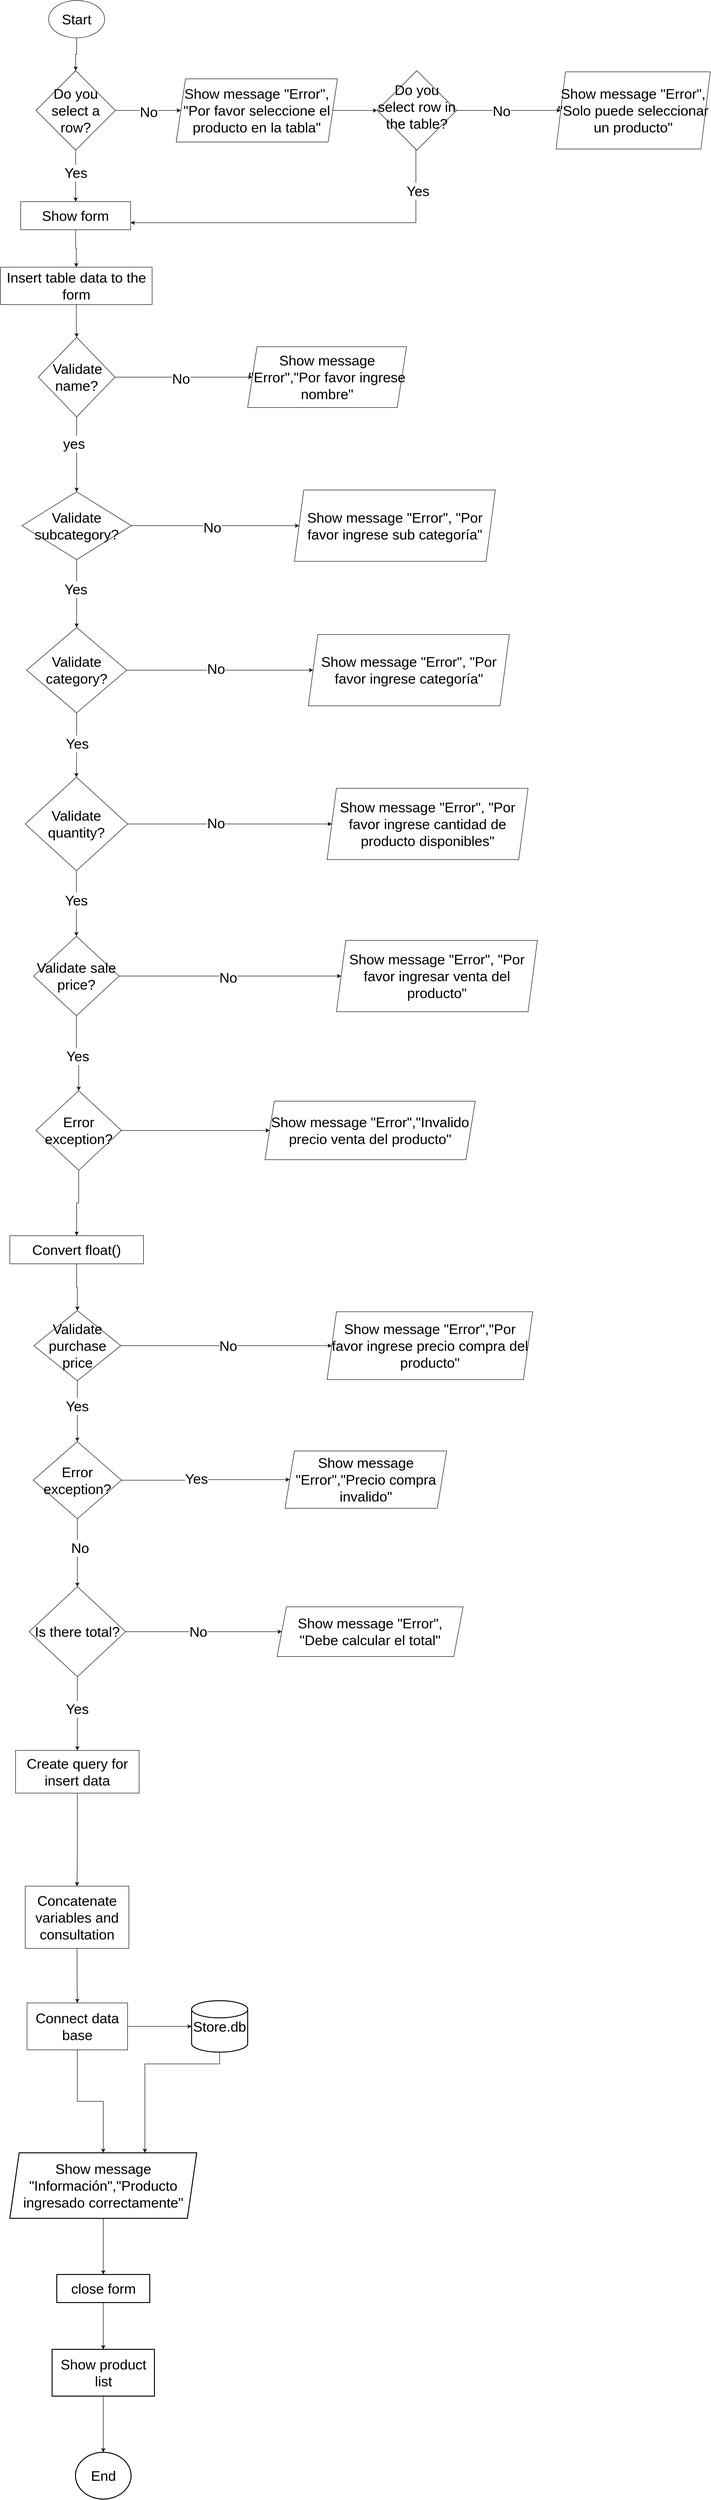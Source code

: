 <mxfile version="24.5.1" type="device">
  <diagram id="C5RBs43oDa-KdzZeNtuy" name="Page-1">
    <mxGraphModel dx="1956" dy="2351" grid="1" gridSize="10" guides="1" tooltips="1" connect="1" arrows="1" fold="1" page="1" pageScale="1" pageWidth="827" pageHeight="1169" math="0" shadow="0">
      <root>
        <mxCell id="WIyWlLk6GJQsqaUBKTNV-0" />
        <mxCell id="WIyWlLk6GJQsqaUBKTNV-1" parent="WIyWlLk6GJQsqaUBKTNV-0" />
        <mxCell id="6CFoSN56iau0GfFFgzYf-2" value="" style="edgeStyle=orthogonalEdgeStyle;rounded=0;orthogonalLoop=1;jettySize=auto;html=1;" edge="1" parent="WIyWlLk6GJQsqaUBKTNV-1" source="6CFoSN56iau0GfFFgzYf-6" target="6CFoSN56iau0GfFFgzYf-11">
          <mxGeometry relative="1" as="geometry" />
        </mxCell>
        <mxCell id="6CFoSN56iau0GfFFgzYf-3" value="&lt;font style=&quot;font-size: 30px;&quot;&gt;yes&lt;/font&gt;" style="edgeLabel;html=1;align=center;verticalAlign=middle;resizable=0;points=[];" vertex="1" connectable="0" parent="6CFoSN56iau0GfFFgzYf-2">
          <mxGeometry x="-0.296" y="-6" relative="1" as="geometry">
            <mxPoint as="offset" />
          </mxGeometry>
        </mxCell>
        <mxCell id="6CFoSN56iau0GfFFgzYf-4" value="" style="edgeStyle=orthogonalEdgeStyle;rounded=0;orthogonalLoop=1;jettySize=auto;html=1;" edge="1" parent="WIyWlLk6GJQsqaUBKTNV-1" source="6CFoSN56iau0GfFFgzYf-6" target="6CFoSN56iau0GfFFgzYf-66">
          <mxGeometry relative="1" as="geometry" />
        </mxCell>
        <mxCell id="6CFoSN56iau0GfFFgzYf-5" value="&lt;font style=&quot;font-size: 30px;&quot;&gt;No&lt;/font&gt;" style="edgeLabel;html=1;align=center;verticalAlign=middle;resizable=0;points=[];" vertex="1" connectable="0" parent="6CFoSN56iau0GfFFgzYf-4">
          <mxGeometry x="-0.045" y="-3" relative="1" as="geometry">
            <mxPoint as="offset" />
          </mxGeometry>
        </mxCell>
        <mxCell id="6CFoSN56iau0GfFFgzYf-6" value="&amp;nbsp;&lt;font style=&quot;font-size: 30px;&quot;&gt;Validate name?&lt;/font&gt;" style="rhombus;whiteSpace=wrap;html=1;" vertex="1" parent="WIyWlLk6GJQsqaUBKTNV-1">
          <mxGeometry x="332" y="220" width="164" height="170" as="geometry" />
        </mxCell>
        <mxCell id="6CFoSN56iau0GfFFgzYf-7" value="" style="edgeStyle=orthogonalEdgeStyle;rounded=0;orthogonalLoop=1;jettySize=auto;html=1;" edge="1" parent="WIyWlLk6GJQsqaUBKTNV-1" source="6CFoSN56iau0GfFFgzYf-11" target="6CFoSN56iau0GfFFgzYf-16">
          <mxGeometry relative="1" as="geometry" />
        </mxCell>
        <mxCell id="6CFoSN56iau0GfFFgzYf-8" value="&lt;font style=&quot;font-size: 30px;&quot;&gt;Yes&lt;/font&gt;" style="edgeLabel;html=1;align=center;verticalAlign=middle;resizable=0;points=[];" vertex="1" connectable="0" parent="6CFoSN56iau0GfFFgzYf-7">
          <mxGeometry x="-0.138" y="-2" relative="1" as="geometry">
            <mxPoint as="offset" />
          </mxGeometry>
        </mxCell>
        <mxCell id="6CFoSN56iau0GfFFgzYf-9" value="" style="edgeStyle=orthogonalEdgeStyle;rounded=0;orthogonalLoop=1;jettySize=auto;html=1;" edge="1" parent="WIyWlLk6GJQsqaUBKTNV-1" source="6CFoSN56iau0GfFFgzYf-11" target="6CFoSN56iau0GfFFgzYf-67">
          <mxGeometry relative="1" as="geometry" />
        </mxCell>
        <mxCell id="6CFoSN56iau0GfFFgzYf-10" value="&lt;font style=&quot;font-size: 30px;&quot;&gt;No&lt;/font&gt;" style="edgeLabel;html=1;align=center;verticalAlign=middle;resizable=0;points=[];" vertex="1" connectable="0" parent="6CFoSN56iau0GfFFgzYf-9">
          <mxGeometry x="-0.031" y="-2" relative="1" as="geometry">
            <mxPoint x="-1" y="1" as="offset" />
          </mxGeometry>
        </mxCell>
        <mxCell id="6CFoSN56iau0GfFFgzYf-11" value="&lt;font style=&quot;font-size: 30px;&quot;&gt;Validate subcategory?&lt;/font&gt;" style="rhombus;whiteSpace=wrap;html=1;" vertex="1" parent="WIyWlLk6GJQsqaUBKTNV-1">
          <mxGeometry x="297" y="550" width="234" height="145" as="geometry" />
        </mxCell>
        <mxCell id="6CFoSN56iau0GfFFgzYf-12" value="" style="edgeStyle=orthogonalEdgeStyle;rounded=0;orthogonalLoop=1;jettySize=auto;html=1;" edge="1" parent="WIyWlLk6GJQsqaUBKTNV-1" source="6CFoSN56iau0GfFFgzYf-16" target="6CFoSN56iau0GfFFgzYf-21">
          <mxGeometry relative="1" as="geometry" />
        </mxCell>
        <mxCell id="6CFoSN56iau0GfFFgzYf-13" value="&lt;font style=&quot;font-size: 30px;&quot;&gt;Yes&lt;/font&gt;" style="edgeLabel;html=1;align=center;verticalAlign=middle;resizable=0;points=[];" vertex="1" connectable="0" parent="6CFoSN56iau0GfFFgzYf-12">
          <mxGeometry x="-0.058" y="1" relative="1" as="geometry">
            <mxPoint as="offset" />
          </mxGeometry>
        </mxCell>
        <mxCell id="6CFoSN56iau0GfFFgzYf-14" value="" style="edgeStyle=orthogonalEdgeStyle;rounded=0;orthogonalLoop=1;jettySize=auto;html=1;" edge="1" parent="WIyWlLk6GJQsqaUBKTNV-1" source="6CFoSN56iau0GfFFgzYf-16" target="6CFoSN56iau0GfFFgzYf-68">
          <mxGeometry relative="1" as="geometry" />
        </mxCell>
        <mxCell id="6CFoSN56iau0GfFFgzYf-15" value="&lt;font style=&quot;font-size: 30px;&quot;&gt;No&lt;/font&gt;" style="edgeLabel;html=1;align=center;verticalAlign=middle;resizable=0;points=[];" vertex="1" connectable="0" parent="6CFoSN56iau0GfFFgzYf-14">
          <mxGeometry x="-0.04" y="4" relative="1" as="geometry">
            <mxPoint x="-1" as="offset" />
          </mxGeometry>
        </mxCell>
        <mxCell id="6CFoSN56iau0GfFFgzYf-16" value="&lt;font style=&quot;font-size: 30px;&quot;&gt;Validate category?&lt;/font&gt;" style="rhombus;whiteSpace=wrap;html=1;" vertex="1" parent="WIyWlLk6GJQsqaUBKTNV-1">
          <mxGeometry x="307" y="840" width="214" height="182.5" as="geometry" />
        </mxCell>
        <mxCell id="6CFoSN56iau0GfFFgzYf-17" value="" style="edgeStyle=orthogonalEdgeStyle;rounded=0;orthogonalLoop=1;jettySize=auto;html=1;" edge="1" parent="WIyWlLk6GJQsqaUBKTNV-1" source="6CFoSN56iau0GfFFgzYf-21" target="6CFoSN56iau0GfFFgzYf-26">
          <mxGeometry relative="1" as="geometry" />
        </mxCell>
        <mxCell id="6CFoSN56iau0GfFFgzYf-18" value="&lt;font style=&quot;font-size: 30px;&quot;&gt;Yes&lt;/font&gt;" style="edgeLabel;html=1;align=center;verticalAlign=middle;resizable=0;points=[];" vertex="1" connectable="0" parent="6CFoSN56iau0GfFFgzYf-17">
          <mxGeometry x="-0.107" y="-1" relative="1" as="geometry">
            <mxPoint as="offset" />
          </mxGeometry>
        </mxCell>
        <mxCell id="6CFoSN56iau0GfFFgzYf-19" value="" style="edgeStyle=orthogonalEdgeStyle;rounded=0;orthogonalLoop=1;jettySize=auto;html=1;" edge="1" parent="WIyWlLk6GJQsqaUBKTNV-1" source="6CFoSN56iau0GfFFgzYf-21" target="6CFoSN56iau0GfFFgzYf-69">
          <mxGeometry relative="1" as="geometry" />
        </mxCell>
        <mxCell id="6CFoSN56iau0GfFFgzYf-20" value="&lt;font style=&quot;font-size: 30px;&quot;&gt;No&lt;/font&gt;" style="edgeLabel;html=1;align=center;verticalAlign=middle;resizable=0;points=[];" vertex="1" connectable="0" parent="6CFoSN56iau0GfFFgzYf-19">
          <mxGeometry x="-0.133" y="3" relative="1" as="geometry">
            <mxPoint x="-1" y="1" as="offset" />
          </mxGeometry>
        </mxCell>
        <mxCell id="6CFoSN56iau0GfFFgzYf-21" value="&lt;font style=&quot;font-size: 30px;&quot;&gt;Validate quantity?&lt;/font&gt;" style="rhombus;whiteSpace=wrap;html=1;" vertex="1" parent="WIyWlLk6GJQsqaUBKTNV-1">
          <mxGeometry x="304" y="1160" width="219" height="200" as="geometry" />
        </mxCell>
        <mxCell id="6CFoSN56iau0GfFFgzYf-22" value="" style="edgeStyle=orthogonalEdgeStyle;rounded=0;orthogonalLoop=1;jettySize=auto;html=1;" edge="1" parent="WIyWlLk6GJQsqaUBKTNV-1" source="6CFoSN56iau0GfFFgzYf-26" target="6CFoSN56iau0GfFFgzYf-29">
          <mxGeometry relative="1" as="geometry" />
        </mxCell>
        <mxCell id="6CFoSN56iau0GfFFgzYf-23" value="&lt;font style=&quot;font-size: 30px;&quot;&gt;Yes&lt;/font&gt;" style="edgeLabel;html=1;align=center;verticalAlign=middle;resizable=0;points=[];" vertex="1" connectable="0" parent="6CFoSN56iau0GfFFgzYf-22">
          <mxGeometry x="-0.004" y="-6" relative="1" as="geometry">
            <mxPoint as="offset" />
          </mxGeometry>
        </mxCell>
        <mxCell id="6CFoSN56iau0GfFFgzYf-24" value="" style="edgeStyle=orthogonalEdgeStyle;rounded=0;orthogonalLoop=1;jettySize=auto;html=1;" edge="1" parent="WIyWlLk6GJQsqaUBKTNV-1" source="6CFoSN56iau0GfFFgzYf-26" target="6CFoSN56iau0GfFFgzYf-70">
          <mxGeometry relative="1" as="geometry" />
        </mxCell>
        <mxCell id="6CFoSN56iau0GfFFgzYf-25" value="&lt;font style=&quot;font-size: 30px;&quot;&gt;No&lt;/font&gt;" style="edgeLabel;html=1;align=center;verticalAlign=middle;resizable=0;points=[];" vertex="1" connectable="0" parent="6CFoSN56iau0GfFFgzYf-24">
          <mxGeometry x="-0.021" y="-2" relative="1" as="geometry">
            <mxPoint y="1" as="offset" />
          </mxGeometry>
        </mxCell>
        <mxCell id="6CFoSN56iau0GfFFgzYf-26" value="&lt;font style=&quot;font-size: 30px;&quot;&gt;Validate sale price?&lt;/font&gt;" style="rhombus;whiteSpace=wrap;html=1;" vertex="1" parent="WIyWlLk6GJQsqaUBKTNV-1">
          <mxGeometry x="322" y="1500" width="183" height="170" as="geometry" />
        </mxCell>
        <mxCell id="6CFoSN56iau0GfFFgzYf-27" value="" style="edgeStyle=orthogonalEdgeStyle;rounded=0;orthogonalLoop=1;jettySize=auto;html=1;" edge="1" parent="WIyWlLk6GJQsqaUBKTNV-1" source="6CFoSN56iau0GfFFgzYf-29" target="6CFoSN56iau0GfFFgzYf-31">
          <mxGeometry relative="1" as="geometry" />
        </mxCell>
        <mxCell id="6CFoSN56iau0GfFFgzYf-28" value="" style="edgeStyle=orthogonalEdgeStyle;rounded=0;orthogonalLoop=1;jettySize=auto;html=1;" edge="1" parent="WIyWlLk6GJQsqaUBKTNV-1" source="6CFoSN56iau0GfFFgzYf-29" target="6CFoSN56iau0GfFFgzYf-32">
          <mxGeometry relative="1" as="geometry" />
        </mxCell>
        <mxCell id="6CFoSN56iau0GfFFgzYf-29" value="&lt;font style=&quot;font-size: 30px;&quot;&gt;Error exception?&lt;/font&gt;" style="rhombus;whiteSpace=wrap;html=1;" vertex="1" parent="WIyWlLk6GJQsqaUBKTNV-1">
          <mxGeometry x="326.87" y="1830" width="183" height="170" as="geometry" />
        </mxCell>
        <mxCell id="6CFoSN56iau0GfFFgzYf-30" value="" style="edgeStyle=orthogonalEdgeStyle;rounded=0;orthogonalLoop=1;jettySize=auto;html=1;" edge="1" parent="WIyWlLk6GJQsqaUBKTNV-1" source="6CFoSN56iau0GfFFgzYf-31" target="6CFoSN56iau0GfFFgzYf-37">
          <mxGeometry relative="1" as="geometry" />
        </mxCell>
        <mxCell id="6CFoSN56iau0GfFFgzYf-31" value="&lt;font style=&quot;font-size: 30px;&quot;&gt;Convert float()&lt;/font&gt;" style="whiteSpace=wrap;html=1;" vertex="1" parent="WIyWlLk6GJQsqaUBKTNV-1">
          <mxGeometry x="271" y="2140" width="286" height="60" as="geometry" />
        </mxCell>
        <mxCell id="6CFoSN56iau0GfFFgzYf-32" value="&lt;font style=&quot;font-size: 30px;&quot;&gt;Show message &quot;Error&quot;,&quot;Invalido precio venta del producto&quot;&lt;/font&gt;" style="shape=parallelogram;perimeter=parallelogramPerimeter;whiteSpace=wrap;html=1;fixedSize=1;" vertex="1" parent="WIyWlLk6GJQsqaUBKTNV-1">
          <mxGeometry x="817" y="1852.5" width="450" height="125" as="geometry" />
        </mxCell>
        <mxCell id="6CFoSN56iau0GfFFgzYf-33" value="" style="edgeStyle=orthogonalEdgeStyle;rounded=0;orthogonalLoop=1;jettySize=auto;html=1;" edge="1" parent="WIyWlLk6GJQsqaUBKTNV-1" source="6CFoSN56iau0GfFFgzYf-37" target="6CFoSN56iau0GfFFgzYf-42">
          <mxGeometry relative="1" as="geometry" />
        </mxCell>
        <mxCell id="6CFoSN56iau0GfFFgzYf-34" value="&lt;font style=&quot;font-size: 30px;&quot;&gt;Yes&lt;/font&gt;" style="edgeLabel;html=1;align=center;verticalAlign=middle;resizable=0;points=[];" vertex="1" connectable="0" parent="6CFoSN56iau0GfFFgzYf-33">
          <mxGeometry x="-0.173" relative="1" as="geometry">
            <mxPoint x="-1" as="offset" />
          </mxGeometry>
        </mxCell>
        <mxCell id="6CFoSN56iau0GfFFgzYf-35" value="" style="edgeStyle=orthogonalEdgeStyle;rounded=0;orthogonalLoop=1;jettySize=auto;html=1;" edge="1" parent="WIyWlLk6GJQsqaUBKTNV-1" source="6CFoSN56iau0GfFFgzYf-37" target="6CFoSN56iau0GfFFgzYf-71">
          <mxGeometry relative="1" as="geometry" />
        </mxCell>
        <mxCell id="6CFoSN56iau0GfFFgzYf-36" value="&lt;font style=&quot;font-size: 30px;&quot;&gt;No&lt;/font&gt;" style="edgeLabel;html=1;align=center;verticalAlign=middle;resizable=0;points=[];" vertex="1" connectable="0" parent="6CFoSN56iau0GfFFgzYf-35">
          <mxGeometry x="0.014" relative="1" as="geometry">
            <mxPoint as="offset" />
          </mxGeometry>
        </mxCell>
        <mxCell id="6CFoSN56iau0GfFFgzYf-37" value="&lt;font style=&quot;font-size: 30px;&quot;&gt;Validate purchase price&lt;/font&gt;" style="rhombus;whiteSpace=wrap;html=1;" vertex="1" parent="WIyWlLk6GJQsqaUBKTNV-1">
          <mxGeometry x="322.5" y="2300" width="186" height="150" as="geometry" />
        </mxCell>
        <mxCell id="6CFoSN56iau0GfFFgzYf-38" value="" style="edgeStyle=orthogonalEdgeStyle;rounded=0;orthogonalLoop=1;jettySize=auto;html=1;" edge="1" parent="WIyWlLk6GJQsqaUBKTNV-1" source="6CFoSN56iau0GfFFgzYf-42" target="6CFoSN56iau0GfFFgzYf-43">
          <mxGeometry relative="1" as="geometry" />
        </mxCell>
        <mxCell id="6CFoSN56iau0GfFFgzYf-39" value="&lt;font style=&quot;font-size: 30px;&quot;&gt;Yes&lt;/font&gt;" style="edgeLabel;html=1;align=center;verticalAlign=middle;resizable=0;points=[];" vertex="1" connectable="0" parent="6CFoSN56iau0GfFFgzYf-38">
          <mxGeometry x="-0.109" y="4" relative="1" as="geometry">
            <mxPoint x="-1" as="offset" />
          </mxGeometry>
        </mxCell>
        <mxCell id="6CFoSN56iau0GfFFgzYf-40" value="" style="edgeStyle=orthogonalEdgeStyle;rounded=0;orthogonalLoop=1;jettySize=auto;html=1;" edge="1" parent="WIyWlLk6GJQsqaUBKTNV-1" source="6CFoSN56iau0GfFFgzYf-42" target="6CFoSN56iau0GfFFgzYf-48">
          <mxGeometry relative="1" as="geometry" />
        </mxCell>
        <mxCell id="6CFoSN56iau0GfFFgzYf-41" value="&lt;font style=&quot;font-size: 30px;&quot;&gt;No&lt;/font&gt;" style="edgeLabel;html=1;align=center;verticalAlign=middle;resizable=0;points=[];" vertex="1" connectable="0" parent="6CFoSN56iau0GfFFgzYf-40">
          <mxGeometry x="-0.164" y="5" relative="1" as="geometry">
            <mxPoint y="1" as="offset" />
          </mxGeometry>
        </mxCell>
        <mxCell id="6CFoSN56iau0GfFFgzYf-42" value="&lt;span style=&quot;font-size: 30px;&quot;&gt;Error exception?&lt;/span&gt;" style="rhombus;whiteSpace=wrap;html=1;" vertex="1" parent="WIyWlLk6GJQsqaUBKTNV-1">
          <mxGeometry x="321.12" y="2580" width="188.75" height="165" as="geometry" />
        </mxCell>
        <mxCell id="6CFoSN56iau0GfFFgzYf-43" value="&lt;br&gt;&lt;span style=&quot;color: rgb(0, 0, 0); font-family: Helvetica; font-size: 30px; font-style: normal; font-variant-ligatures: normal; font-variant-caps: normal; font-weight: 400; letter-spacing: normal; orphans: 2; text-align: center; text-indent: 0px; text-transform: none; widows: 2; word-spacing: 0px; -webkit-text-stroke-width: 0px; white-space: normal; background-color: rgb(251, 251, 251); text-decoration-thickness: initial; text-decoration-style: initial; text-decoration-color: initial; display: inline !important; float: none;&quot;&gt;Show message &quot;Error&quot;,&quot;Precio compra invalido&quot;&lt;/span&gt;&lt;div&gt;&lt;br/&gt;&lt;/div&gt;" style="shape=parallelogram;perimeter=parallelogramPerimeter;whiteSpace=wrap;html=1;fixedSize=1;" vertex="1" parent="WIyWlLk6GJQsqaUBKTNV-1">
          <mxGeometry x="860" y="2600" width="345.76" height="122.5" as="geometry" />
        </mxCell>
        <mxCell id="6CFoSN56iau0GfFFgzYf-44" value="" style="edgeStyle=orthogonalEdgeStyle;rounded=0;orthogonalLoop=1;jettySize=auto;html=1;" edge="1" parent="WIyWlLk6GJQsqaUBKTNV-1" source="6CFoSN56iau0GfFFgzYf-48" target="6CFoSN56iau0GfFFgzYf-49">
          <mxGeometry relative="1" as="geometry" />
        </mxCell>
        <mxCell id="6CFoSN56iau0GfFFgzYf-45" value="&lt;font style=&quot;font-size: 30px;&quot;&gt;No&lt;/font&gt;" style="edgeLabel;html=1;align=center;verticalAlign=middle;resizable=0;points=[];" vertex="1" connectable="0" parent="6CFoSN56iau0GfFFgzYf-44">
          <mxGeometry x="-0.068" y="1" relative="1" as="geometry">
            <mxPoint x="-1" as="offset" />
          </mxGeometry>
        </mxCell>
        <mxCell id="6CFoSN56iau0GfFFgzYf-46" value="" style="edgeStyle=orthogonalEdgeStyle;rounded=0;orthogonalLoop=1;jettySize=auto;html=1;" edge="1" parent="WIyWlLk6GJQsqaUBKTNV-1" source="6CFoSN56iau0GfFFgzYf-48" target="6CFoSN56iau0GfFFgzYf-51">
          <mxGeometry relative="1" as="geometry" />
        </mxCell>
        <mxCell id="6CFoSN56iau0GfFFgzYf-47" value="&lt;font style=&quot;font-size: 30px;&quot;&gt;Yes&lt;/font&gt;" style="edgeLabel;html=1;align=center;verticalAlign=middle;resizable=0;points=[];" vertex="1" connectable="0" parent="6CFoSN56iau0GfFFgzYf-46">
          <mxGeometry x="-0.128" y="-1" relative="1" as="geometry">
            <mxPoint as="offset" />
          </mxGeometry>
        </mxCell>
        <mxCell id="6CFoSN56iau0GfFFgzYf-48" value="&lt;font style=&quot;font-size: 30px;&quot;&gt;Is there total?&lt;/font&gt;" style="rhombus;whiteSpace=wrap;html=1;" vertex="1" parent="WIyWlLk6GJQsqaUBKTNV-1">
          <mxGeometry x="312.25" y="2890" width="206.5" height="192.5" as="geometry" />
        </mxCell>
        <mxCell id="6CFoSN56iau0GfFFgzYf-49" value="&lt;font style=&quot;font-size: 30px;&quot;&gt;Show message &quot;Error&quot;, &quot;Debe calcular el total&quot;&lt;/font&gt;" style="shape=parallelogram;perimeter=parallelogramPerimeter;whiteSpace=wrap;html=1;fixedSize=1;" vertex="1" parent="WIyWlLk6GJQsqaUBKTNV-1">
          <mxGeometry x="843" y="2933.13" width="398" height="106.25" as="geometry" />
        </mxCell>
        <mxCell id="6CFoSN56iau0GfFFgzYf-50" value="" style="edgeStyle=orthogonalEdgeStyle;rounded=0;orthogonalLoop=1;jettySize=auto;html=1;" edge="1" parent="WIyWlLk6GJQsqaUBKTNV-1" source="6CFoSN56iau0GfFFgzYf-51" target="6CFoSN56iau0GfFFgzYf-53">
          <mxGeometry relative="1" as="geometry" />
        </mxCell>
        <mxCell id="6CFoSN56iau0GfFFgzYf-51" value="&lt;font style=&quot;font-size: 30px;&quot;&gt;Create query for insert data&lt;/font&gt;" style="whiteSpace=wrap;html=1;" vertex="1" parent="WIyWlLk6GJQsqaUBKTNV-1">
          <mxGeometry x="283.25" y="3240" width="264.5" height="91.25" as="geometry" />
        </mxCell>
        <mxCell id="6CFoSN56iau0GfFFgzYf-52" value="" style="edgeStyle=orthogonalEdgeStyle;rounded=0;orthogonalLoop=1;jettySize=auto;html=1;" edge="1" parent="WIyWlLk6GJQsqaUBKTNV-1" source="6CFoSN56iau0GfFFgzYf-53" target="6CFoSN56iau0GfFFgzYf-56">
          <mxGeometry relative="1" as="geometry" />
        </mxCell>
        <mxCell id="6CFoSN56iau0GfFFgzYf-53" value="&lt;font style=&quot;font-size: 30px;&quot;&gt;Concatenate variables and consultation&lt;/font&gt;" style="whiteSpace=wrap;html=1;" vertex="1" parent="WIyWlLk6GJQsqaUBKTNV-1">
          <mxGeometry x="304" y="3530" width="221.76" height="133.13" as="geometry" />
        </mxCell>
        <mxCell id="6CFoSN56iau0GfFFgzYf-54" value="" style="edgeStyle=orthogonalEdgeStyle;rounded=0;orthogonalLoop=1;jettySize=auto;html=1;" edge="1" parent="WIyWlLk6GJQsqaUBKTNV-1" source="6CFoSN56iau0GfFFgzYf-56" target="6CFoSN56iau0GfFFgzYf-58">
          <mxGeometry relative="1" as="geometry" />
        </mxCell>
        <mxCell id="6CFoSN56iau0GfFFgzYf-55" value="" style="edgeStyle=orthogonalEdgeStyle;rounded=0;orthogonalLoop=1;jettySize=auto;html=1;" edge="1" parent="WIyWlLk6GJQsqaUBKTNV-1" source="6CFoSN56iau0GfFFgzYf-56" target="6CFoSN56iau0GfFFgzYf-60">
          <mxGeometry relative="1" as="geometry" />
        </mxCell>
        <mxCell id="6CFoSN56iau0GfFFgzYf-56" value="&lt;font style=&quot;font-size: 30px;&quot;&gt;Connect data base&lt;/font&gt;" style="whiteSpace=wrap;html=1;" vertex="1" parent="WIyWlLk6GJQsqaUBKTNV-1">
          <mxGeometry x="307.88" y="3779.7" width="215.12" height="100.3" as="geometry" />
        </mxCell>
        <mxCell id="6CFoSN56iau0GfFFgzYf-57" value="" style="edgeStyle=orthogonalEdgeStyle;rounded=0;orthogonalLoop=1;jettySize=auto;html=1;" edge="1" parent="WIyWlLk6GJQsqaUBKTNV-1" source="6CFoSN56iau0GfFFgzYf-58" target="6CFoSN56iau0GfFFgzYf-60">
          <mxGeometry relative="1" as="geometry">
            <Array as="points">
              <mxPoint x="720" y="3910" />
              <mxPoint x="560" y="3910" />
            </Array>
          </mxGeometry>
        </mxCell>
        <mxCell id="6CFoSN56iau0GfFFgzYf-58" value="&lt;font style=&quot;font-size: 30px;&quot;&gt;Store.db&lt;/font&gt;" style="strokeWidth=2;html=1;shape=mxgraph.flowchart.database;whiteSpace=wrap;" vertex="1" parent="WIyWlLk6GJQsqaUBKTNV-1">
          <mxGeometry x="660" y="3774.92" width="120" height="109.85" as="geometry" />
        </mxCell>
        <mxCell id="6CFoSN56iau0GfFFgzYf-59" value="" style="edgeStyle=orthogonalEdgeStyle;rounded=0;orthogonalLoop=1;jettySize=auto;html=1;" edge="1" parent="WIyWlLk6GJQsqaUBKTNV-1" source="6CFoSN56iau0GfFFgzYf-60" target="6CFoSN56iau0GfFFgzYf-62">
          <mxGeometry relative="1" as="geometry" />
        </mxCell>
        <mxCell id="6CFoSN56iau0GfFFgzYf-60" value="&lt;span style=&quot;font-size: 30px;&quot;&gt;Show message &quot;Información&quot;,&quot;Producto ingresado correctamente&quot;&lt;/span&gt;" style="shape=parallelogram;perimeter=parallelogramPerimeter;whiteSpace=wrap;html=1;fixedSize=1;strokeWidth=2;" vertex="1" parent="WIyWlLk6GJQsqaUBKTNV-1">
          <mxGeometry x="271" y="4100" width="400" height="140" as="geometry" />
        </mxCell>
        <mxCell id="6CFoSN56iau0GfFFgzYf-61" value="" style="edgeStyle=orthogonalEdgeStyle;rounded=0;orthogonalLoop=1;jettySize=auto;html=1;" edge="1" parent="WIyWlLk6GJQsqaUBKTNV-1" source="6CFoSN56iau0GfFFgzYf-62" target="6CFoSN56iau0GfFFgzYf-64">
          <mxGeometry relative="1" as="geometry" />
        </mxCell>
        <mxCell id="6CFoSN56iau0GfFFgzYf-62" value="&lt;font style=&quot;font-size: 30px;&quot;&gt;close form&lt;/font&gt;" style="whiteSpace=wrap;html=1;strokeWidth=2;" vertex="1" parent="WIyWlLk6GJQsqaUBKTNV-1">
          <mxGeometry x="371.5" y="4360" width="199" height="60" as="geometry" />
        </mxCell>
        <mxCell id="6CFoSN56iau0GfFFgzYf-63" value="" style="edgeStyle=orthogonalEdgeStyle;rounded=0;orthogonalLoop=1;jettySize=auto;html=1;" edge="1" parent="WIyWlLk6GJQsqaUBKTNV-1" source="6CFoSN56iau0GfFFgzYf-64" target="6CFoSN56iau0GfFFgzYf-65">
          <mxGeometry relative="1" as="geometry" />
        </mxCell>
        <mxCell id="6CFoSN56iau0GfFFgzYf-64" value="&lt;font style=&quot;font-size: 30px;&quot;&gt;Show product list&lt;/font&gt;" style="whiteSpace=wrap;html=1;strokeWidth=2;" vertex="1" parent="WIyWlLk6GJQsqaUBKTNV-1">
          <mxGeometry x="361.5" y="4520" width="219" height="100" as="geometry" />
        </mxCell>
        <mxCell id="6CFoSN56iau0GfFFgzYf-65" value="&lt;font style=&quot;font-size: 30px;&quot;&gt;End&lt;/font&gt;" style="ellipse;whiteSpace=wrap;html=1;strokeWidth=2;" vertex="1" parent="WIyWlLk6GJQsqaUBKTNV-1">
          <mxGeometry x="411.5" y="4740" width="119" height="100" as="geometry" />
        </mxCell>
        <mxCell id="6CFoSN56iau0GfFFgzYf-66" value="&lt;font style=&quot;font-size: 30px;&quot;&gt;Show message &quot;Error&quot;,&quot;Por favor ingrese nombre&quot;&lt;/font&gt;" style="shape=parallelogram;perimeter=parallelogramPerimeter;whiteSpace=wrap;html=1;fixedSize=1;" vertex="1" parent="WIyWlLk6GJQsqaUBKTNV-1">
          <mxGeometry x="780" y="240" width="340" height="130" as="geometry" />
        </mxCell>
        <mxCell id="6CFoSN56iau0GfFFgzYf-67" value="&lt;font style=&quot;font-size: 30px;&quot;&gt;Show message &quot;Error&quot;, &quot;Por favor ingrese sub categoría&quot;&lt;/font&gt;" style="shape=parallelogram;perimeter=parallelogramPerimeter;whiteSpace=wrap;html=1;fixedSize=1;" vertex="1" parent="WIyWlLk6GJQsqaUBKTNV-1">
          <mxGeometry x="880" y="546.25" width="430" height="152.5" as="geometry" />
        </mxCell>
        <mxCell id="6CFoSN56iau0GfFFgzYf-68" value="&lt;font style=&quot;font-size: 30px;&quot;&gt;Show message &quot;Error&quot;, &quot;Por favor ingrese categoría&quot;&lt;/font&gt;" style="shape=parallelogram;perimeter=parallelogramPerimeter;whiteSpace=wrap;html=1;fixedSize=1;" vertex="1" parent="WIyWlLk6GJQsqaUBKTNV-1">
          <mxGeometry x="910" y="855" width="430" height="152.5" as="geometry" />
        </mxCell>
        <mxCell id="6CFoSN56iau0GfFFgzYf-69" value="&lt;font style=&quot;font-size: 30px;&quot;&gt;Show message &quot;Error&quot;, &quot;Por favor ingrese cantidad de producto disponibles&quot;&lt;/font&gt;" style="shape=parallelogram;perimeter=parallelogramPerimeter;whiteSpace=wrap;html=1;fixedSize=1;" vertex="1" parent="WIyWlLk6GJQsqaUBKTNV-1">
          <mxGeometry x="950" y="1183.75" width="430" height="152.5" as="geometry" />
        </mxCell>
        <mxCell id="6CFoSN56iau0GfFFgzYf-70" value="&lt;font style=&quot;font-size: 30px;&quot;&gt;Show message &quot;Error&quot;, &quot;Por favor ingresar venta del producto&quot;&lt;/font&gt;" style="shape=parallelogram;perimeter=parallelogramPerimeter;whiteSpace=wrap;html=1;fixedSize=1;" vertex="1" parent="WIyWlLk6GJQsqaUBKTNV-1">
          <mxGeometry x="970" y="1508.75" width="430" height="152.5" as="geometry" />
        </mxCell>
        <mxCell id="6CFoSN56iau0GfFFgzYf-71" value="&lt;font style=&quot;font-size: 30px;&quot;&gt;Show message &quot;Error&quot;,&quot;Por favor ingrese precio compra del producto&quot;&lt;/font&gt;" style="shape=parallelogram;perimeter=parallelogramPerimeter;whiteSpace=wrap;html=1;fixedSize=1;" vertex="1" parent="WIyWlLk6GJQsqaUBKTNV-1">
          <mxGeometry x="950" y="2302.5" width="440" height="145" as="geometry" />
        </mxCell>
        <mxCell id="6CFoSN56iau0GfFFgzYf-85" value="" style="edgeStyle=orthogonalEdgeStyle;rounded=0;orthogonalLoop=1;jettySize=auto;html=1;" edge="1" parent="WIyWlLk6GJQsqaUBKTNV-1" source="6CFoSN56iau0GfFFgzYf-72" target="6CFoSN56iau0GfFFgzYf-84">
          <mxGeometry relative="1" as="geometry" />
        </mxCell>
        <mxCell id="6CFoSN56iau0GfFFgzYf-95" value="&lt;font style=&quot;font-size: 30px;&quot;&gt;No&lt;/font&gt;" style="edgeLabel;html=1;align=center;verticalAlign=middle;resizable=0;points=[];" vertex="1" connectable="0" parent="6CFoSN56iau0GfFFgzYf-85">
          <mxGeometry x="0.009" y="-3" relative="1" as="geometry">
            <mxPoint as="offset" />
          </mxGeometry>
        </mxCell>
        <mxCell id="6CFoSN56iau0GfFFgzYf-91" value="" style="edgeStyle=orthogonalEdgeStyle;rounded=0;orthogonalLoop=1;jettySize=auto;html=1;" edge="1" parent="WIyWlLk6GJQsqaUBKTNV-1" source="6CFoSN56iau0GfFFgzYf-72" target="6CFoSN56iau0GfFFgzYf-87">
          <mxGeometry relative="1" as="geometry" />
        </mxCell>
        <mxCell id="6CFoSN56iau0GfFFgzYf-96" value="&lt;font style=&quot;font-size: 30px;&quot;&gt;Yes&lt;/font&gt;" style="edgeLabel;html=1;align=center;verticalAlign=middle;resizable=0;points=[];" vertex="1" connectable="0" parent="6CFoSN56iau0GfFFgzYf-91">
          <mxGeometry x="-0.148" relative="1" as="geometry">
            <mxPoint y="1" as="offset" />
          </mxGeometry>
        </mxCell>
        <mxCell id="6CFoSN56iau0GfFFgzYf-72" value="&lt;font style=&quot;font-size: 30px;&quot;&gt;Do you select a row?&lt;/font&gt;" style="rhombus;whiteSpace=wrap;html=1;" vertex="1" parent="WIyWlLk6GJQsqaUBKTNV-1">
          <mxGeometry x="326.87" y="-350" width="170" height="170" as="geometry" />
        </mxCell>
        <mxCell id="6CFoSN56iau0GfFFgzYf-81" value="" style="edgeStyle=orthogonalEdgeStyle;rounded=0;orthogonalLoop=1;jettySize=auto;html=1;entryX=1;entryY=0.75;entryDx=0;entryDy=0;" edge="1" parent="WIyWlLk6GJQsqaUBKTNV-1" source="6CFoSN56iau0GfFFgzYf-78" target="6CFoSN56iau0GfFFgzYf-87">
          <mxGeometry relative="1" as="geometry">
            <mxPoint x="1136.99" y="-45" as="targetPoint" />
            <Array as="points">
              <mxPoint x="1140" y="-25" />
            </Array>
          </mxGeometry>
        </mxCell>
        <mxCell id="6CFoSN56iau0GfFFgzYf-98" value="&lt;font style=&quot;font-size: 30px;&quot;&gt;Yes&lt;/font&gt;" style="edgeLabel;html=1;align=center;verticalAlign=middle;resizable=0;points=[];" vertex="1" connectable="0" parent="6CFoSN56iau0GfFFgzYf-81">
          <mxGeometry x="-0.769" y="4" relative="1" as="geometry">
            <mxPoint as="offset" />
          </mxGeometry>
        </mxCell>
        <mxCell id="6CFoSN56iau0GfFFgzYf-83" value="" style="edgeStyle=orthogonalEdgeStyle;rounded=0;orthogonalLoop=1;jettySize=auto;html=1;" edge="1" parent="WIyWlLk6GJQsqaUBKTNV-1" source="6CFoSN56iau0GfFFgzYf-78" target="6CFoSN56iau0GfFFgzYf-82">
          <mxGeometry relative="1" as="geometry" />
        </mxCell>
        <mxCell id="6CFoSN56iau0GfFFgzYf-97" value="&lt;font style=&quot;font-size: 30px;&quot;&gt;No&lt;/font&gt;" style="edgeLabel;html=1;align=center;verticalAlign=middle;resizable=0;points=[];" vertex="1" connectable="0" parent="6CFoSN56iau0GfFFgzYf-83">
          <mxGeometry x="-0.13" y="-1" relative="1" as="geometry">
            <mxPoint x="-1" as="offset" />
          </mxGeometry>
        </mxCell>
        <mxCell id="6CFoSN56iau0GfFFgzYf-78" value="&lt;div&gt;&lt;span style=&quot;font-size: 30px;&quot;&gt;Do you select row in the table?&lt;/span&gt;&lt;/div&gt;&lt;div&gt;&lt;br&gt;&lt;/div&gt;" style="rhombus;whiteSpace=wrap;html=1;" vertex="1" parent="WIyWlLk6GJQsqaUBKTNV-1">
          <mxGeometry x="1056.99" y="-350" width="170" height="170" as="geometry" />
        </mxCell>
        <mxCell id="6CFoSN56iau0GfFFgzYf-82" value="&lt;font style=&quot;font-size: 30px;&quot;&gt;Show message &quot;Error&quot;, &quot;Solo puede seleccionar un producto&quot;&lt;/font&gt;" style="shape=parallelogram;perimeter=parallelogramPerimeter;whiteSpace=wrap;html=1;fixedSize=1;" vertex="1" parent="WIyWlLk6GJQsqaUBKTNV-1">
          <mxGeometry x="1440" y="-347.5" width="330" height="165" as="geometry" />
        </mxCell>
        <mxCell id="6CFoSN56iau0GfFFgzYf-86" value="" style="edgeStyle=orthogonalEdgeStyle;rounded=0;orthogonalLoop=1;jettySize=auto;html=1;" edge="1" parent="WIyWlLk6GJQsqaUBKTNV-1" source="6CFoSN56iau0GfFFgzYf-84" target="6CFoSN56iau0GfFFgzYf-78">
          <mxGeometry relative="1" as="geometry" />
        </mxCell>
        <mxCell id="6CFoSN56iau0GfFFgzYf-84" value="&lt;font style=&quot;font-size: 30px;&quot;&gt;Show message &quot;Error&quot;, &quot;Por favor seleccione el producto en la tabla&quot;&lt;/font&gt;" style="shape=parallelogram;perimeter=parallelogramPerimeter;whiteSpace=wrap;html=1;fixedSize=1;" vertex="1" parent="WIyWlLk6GJQsqaUBKTNV-1">
          <mxGeometry x="626.99" y="-332.5" width="345.12" height="135" as="geometry" />
        </mxCell>
        <mxCell id="6CFoSN56iau0GfFFgzYf-90" value="" style="edgeStyle=orthogonalEdgeStyle;rounded=0;orthogonalLoop=1;jettySize=auto;html=1;" edge="1" parent="WIyWlLk6GJQsqaUBKTNV-1" source="6CFoSN56iau0GfFFgzYf-87" target="6CFoSN56iau0GfFFgzYf-89">
          <mxGeometry relative="1" as="geometry" />
        </mxCell>
        <mxCell id="6CFoSN56iau0GfFFgzYf-87" value="&lt;font style=&quot;font-size: 30px;&quot;&gt;Show form&lt;/font&gt;" style="whiteSpace=wrap;html=1;" vertex="1" parent="WIyWlLk6GJQsqaUBKTNV-1">
          <mxGeometry x="294.31" y="-70" width="235.12" height="60" as="geometry" />
        </mxCell>
        <mxCell id="6CFoSN56iau0GfFFgzYf-92" value="" style="edgeStyle=orthogonalEdgeStyle;rounded=0;orthogonalLoop=1;jettySize=auto;html=1;" edge="1" parent="WIyWlLk6GJQsqaUBKTNV-1" source="6CFoSN56iau0GfFFgzYf-89" target="6CFoSN56iau0GfFFgzYf-6">
          <mxGeometry relative="1" as="geometry" />
        </mxCell>
        <mxCell id="6CFoSN56iau0GfFFgzYf-89" value="&lt;font style=&quot;font-size: 30px;&quot;&gt;Insert table data to the form&lt;/font&gt;" style="whiteSpace=wrap;html=1;" vertex="1" parent="WIyWlLk6GJQsqaUBKTNV-1">
          <mxGeometry x="251" y="70" width="324.5" height="80" as="geometry" />
        </mxCell>
        <mxCell id="6CFoSN56iau0GfFFgzYf-94" value="" style="edgeStyle=orthogonalEdgeStyle;rounded=0;orthogonalLoop=1;jettySize=auto;html=1;" edge="1" parent="WIyWlLk6GJQsqaUBKTNV-1" source="6CFoSN56iau0GfFFgzYf-93" target="6CFoSN56iau0GfFFgzYf-72">
          <mxGeometry relative="1" as="geometry" />
        </mxCell>
        <mxCell id="6CFoSN56iau0GfFFgzYf-93" value="&lt;font style=&quot;font-size: 30px;&quot;&gt;Start&lt;/font&gt;" style="ellipse;whiteSpace=wrap;html=1;" vertex="1" parent="WIyWlLk6GJQsqaUBKTNV-1">
          <mxGeometry x="354" y="-500" width="120" height="80" as="geometry" />
        </mxCell>
      </root>
    </mxGraphModel>
  </diagram>
</mxfile>
